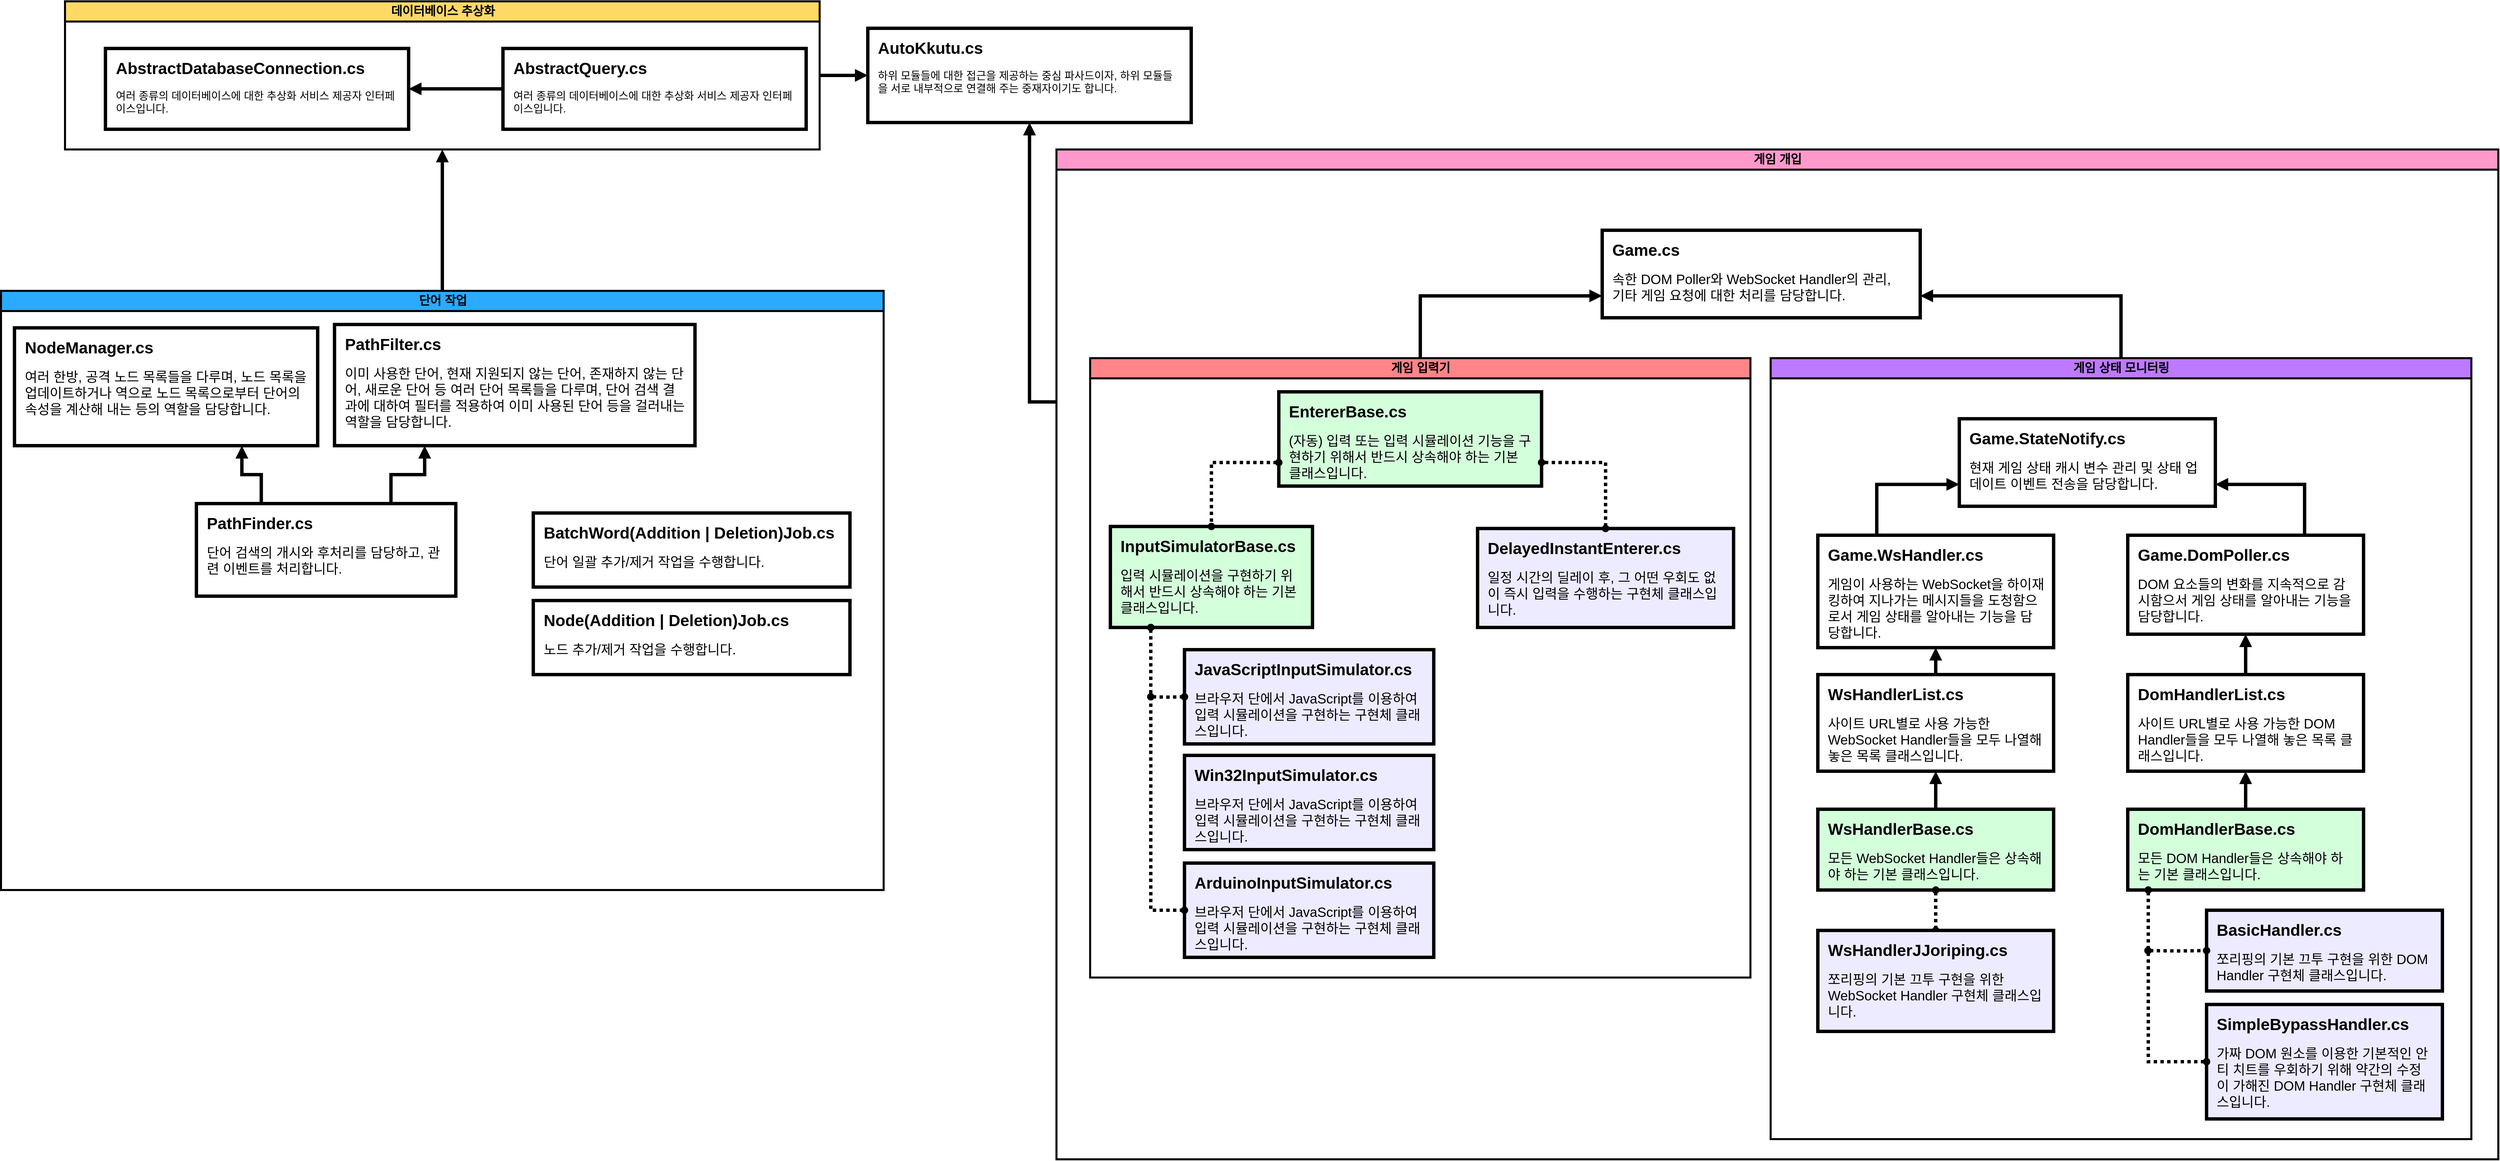 <mxfile version="20.8.16" type="device"><diagram name="페이지-1" id="fgHQ9fO_hzEOgb4aq0hE"><mxGraphModel dx="2620" dy="2237" grid="1" gridSize="10" guides="1" tooltips="1" connect="1" arrows="1" fold="1" page="1" pageScale="1" pageWidth="827" pageHeight="1169" math="0" shadow="0"><root><mxCell id="0"/><mxCell id="1" parent="0"/><mxCell id="P1m3fNYwB6Vy7YixKsr0-68" style="edgeStyle=orthogonalEdgeStyle;rounded=0;orthogonalLoop=1;jettySize=auto;html=1;strokeWidth=5;fontSize=18;startArrow=block;startFill=1;endArrow=none;endFill=0;entryX=0;entryY=0.25;entryDx=0;entryDy=0;" parent="1" source="P1m3fNYwB6Vy7YixKsr0-1" target="P1m3fNYwB6Vy7YixKsr0-50" edge="1"><mxGeometry relative="1" as="geometry"><mxPoint x="1130" y="630" as="targetPoint"/></mxGeometry></mxCell><mxCell id="P1m3fNYwB6Vy7YixKsr0-69" style="edgeStyle=orthogonalEdgeStyle;rounded=0;orthogonalLoop=1;jettySize=auto;html=1;entryX=0.5;entryY=0;entryDx=0;entryDy=0;strokeWidth=5;fontSize=18;startArrow=block;startFill=1;endArrow=none;endFill=0;exitX=0.5;exitY=1;exitDx=0;exitDy=0;" parent="1" source="AHCl4RnT2dMeorG8X0ah-171" target="P1m3fNYwB6Vy7YixKsr0-47" edge="1"><mxGeometry relative="1" as="geometry"><mxPoint x="895" y="360" as="sourcePoint"/></mxGeometry></mxCell><mxCell id="P1m3fNYwB6Vy7YixKsr0-1" value="&lt;h1&gt;AutoKkutu.cs&lt;/h1&gt;&lt;p&gt;&lt;span style=&quot;font-size: 16px;&quot;&gt;하위 모듈들에 대한 접근을 제공하는 중심 파사드이자, 하위 모듈들을 서로 내부적으로 연결해 주는 중재자이기도 합니다.&lt;/span&gt;&lt;/p&gt;" style="text;html=1;strokeColor=default;fillColor=none;spacing=15;spacingTop=-20;whiteSpace=wrap;overflow=hidden;rounded=0;strokeWidth=5;perimeterSpacing=0;glass=0;shadow=0;" parent="1" vertex="1"><mxGeometry x="950" y="30" width="480" height="140" as="geometry"/></mxCell><mxCell id="P1m3fNYwB6Vy7YixKsr0-47" value="단어 작업" style="swimlane;rounded=0;shadow=0;glass=0;labelBackgroundColor=none;labelBorderColor=none;sketch=0;fillStyle=auto;strokeColor=default;strokeWidth=3;fontSize=18;fillColor=#2BAAFF;gradientColor=none;html=1;swimlaneFillColor=none;startSize=30;" parent="1" vertex="1"><mxGeometry x="-336.5" y="420" width="1310" height="890" as="geometry"/></mxCell><mxCell id="P1m3fNYwB6Vy7YixKsr0-4" value="&lt;h1&gt;PathFinder.cs&lt;/h1&gt;&lt;p&gt;&lt;font style=&quot;font-size: 20px;&quot;&gt;단어 검색의 개시와 후처리를 담당하고, 관련 이벤트를 처리합니다.&lt;/font&gt;&lt;/p&gt;" style="text;html=1;strokeColor=default;fillColor=none;spacing=15;spacingTop=-20;whiteSpace=wrap;overflow=hidden;rounded=0;strokeWidth=5;perimeterSpacing=0;glass=0;shadow=0;" parent="P1m3fNYwB6Vy7YixKsr0-47" vertex="1"><mxGeometry x="290" y="316" width="385" height="137.5" as="geometry"/></mxCell><mxCell id="P1m3fNYwB6Vy7YixKsr0-39" value="" style="edgeStyle=orthogonalEdgeStyle;rounded=0;orthogonalLoop=1;jettySize=auto;html=1;exitX=0.25;exitY=1;exitDx=0;exitDy=0;entryX=0.75;entryY=0;entryDx=0;entryDy=0;fontSize=18;startArrow=block;startFill=1;endArrow=none;endFill=1;strokeWidth=5;" parent="P1m3fNYwB6Vy7YixKsr0-47" source="AHCl4RnT2dMeorG8X0ah-166" target="P1m3fNYwB6Vy7YixKsr0-4" edge="1"><mxGeometry relative="1" as="geometry"><mxPoint x="1110" y="82.5" as="sourcePoint"/><mxPoint x="580" y="257.5" as="targetPoint"/></mxGeometry></mxCell><mxCell id="AHCl4RnT2dMeorG8X0ah-166" value="&lt;h1&gt;PathFilter.cs&lt;/h1&gt;&lt;p&gt;&lt;font style=&quot;font-size: 20px;&quot;&gt;이미 사용한 단어, 현재 지원되지 않는 단어, 존재하지 않는 단어, 새로운 단어 등 여러 단어 목록들을 다루며, 단어 검색 결과에 대하여 필터를 적용하여 이미 사용된 단어 등을 걸러내는 역할을 담당합니다.&lt;/font&gt;&lt;/p&gt;" style="text;html=1;strokeColor=default;fillColor=none;spacing=15;spacingTop=-20;whiteSpace=wrap;overflow=hidden;rounded=0;strokeWidth=5;perimeterSpacing=0;glass=0;shadow=0;" vertex="1" parent="P1m3fNYwB6Vy7YixKsr0-47"><mxGeometry x="495" y="50" width="535" height="180" as="geometry"/></mxCell><mxCell id="AHCl4RnT2dMeorG8X0ah-167" value="&lt;h1&gt;NodeManager.cs&lt;/h1&gt;&lt;p&gt;&lt;font style=&quot;font-size: 20px;&quot;&gt;여러 한방, 공격 노드 목록들을 다루며, 노드 목록을 업데이트하거나 역으로 노드 목록으로부터 단어의 속성을 계산해 내는 등의 역할을 담당합니다.&lt;/font&gt;&lt;/p&gt;" style="text;html=1;strokeColor=default;fillColor=none;spacing=15;spacingTop=-20;whiteSpace=wrap;overflow=hidden;rounded=0;strokeWidth=5;perimeterSpacing=0;glass=0;shadow=0;" vertex="1" parent="P1m3fNYwB6Vy7YixKsr0-47"><mxGeometry x="20" y="55" width="450" height="175" as="geometry"/></mxCell><mxCell id="AHCl4RnT2dMeorG8X0ah-168" value="" style="edgeStyle=orthogonalEdgeStyle;rounded=0;orthogonalLoop=1;jettySize=auto;html=1;exitX=0.75;exitY=1;exitDx=0;exitDy=0;entryX=0.25;entryY=0;entryDx=0;entryDy=0;fontSize=18;startArrow=block;startFill=1;endArrow=none;endFill=1;strokeWidth=5;" edge="1" parent="P1m3fNYwB6Vy7YixKsr0-47" source="AHCl4RnT2dMeorG8X0ah-167" target="P1m3fNYwB6Vy7YixKsr0-4"><mxGeometry relative="1" as="geometry"><mxPoint x="617.5" y="210" as="sourcePoint"/><mxPoint x="658.75" y="510" as="targetPoint"/></mxGeometry></mxCell><mxCell id="AHCl4RnT2dMeorG8X0ah-179" value="&lt;h1&gt;BatchWord(Addition | Deletion)Job.cs&lt;/h1&gt;&lt;p&gt;&lt;font style=&quot;font-size: 20px;&quot;&gt;단어 일괄 추가/제거 작업을 수행합니다.&lt;/font&gt;&lt;/p&gt;" style="text;html=1;strokeColor=default;fillColor=none;spacing=15;spacingTop=-20;whiteSpace=wrap;overflow=hidden;rounded=0;strokeWidth=5;perimeterSpacing=0;glass=0;shadow=0;" vertex="1" parent="P1m3fNYwB6Vy7YixKsr0-47"><mxGeometry x="790" y="330" width="470" height="110" as="geometry"/></mxCell><mxCell id="AHCl4RnT2dMeorG8X0ah-180" value="&lt;h1&gt;Node(Addition | Deletion)Job.cs&lt;/h1&gt;&lt;p&gt;&lt;font style=&quot;font-size: 20px;&quot;&gt;노드 추가/제거 작업을 수행합니다.&lt;/font&gt;&lt;/p&gt;" style="text;html=1;strokeColor=default;fillColor=none;spacing=15;spacingTop=-20;whiteSpace=wrap;overflow=hidden;rounded=0;strokeWidth=5;perimeterSpacing=0;glass=0;shadow=0;" vertex="1" parent="P1m3fNYwB6Vy7YixKsr0-47"><mxGeometry x="790" y="460" width="470" height="110" as="geometry"/></mxCell><mxCell id="P1m3fNYwB6Vy7YixKsr0-50" value="게임 개입" style="swimlane;rounded=0;shadow=0;glass=0;labelBackgroundColor=none;labelBorderColor=none;sketch=0;fillStyle=auto;strokeColor=default;strokeWidth=3;fontSize=18;fillColor=#FF99CC;gradientColor=none;html=1;swimlaneFillColor=none;startSize=30;" parent="1" vertex="1"><mxGeometry x="1230" y="210" width="2140" height="1500" as="geometry"/></mxCell><mxCell id="P1m3fNYwB6Vy7YixKsr0-58" style="edgeStyle=orthogonalEdgeStyle;rounded=0;orthogonalLoop=1;jettySize=auto;html=1;entryX=0.5;entryY=0;entryDx=0;entryDy=0;strokeWidth=5;fontSize=18;startArrow=block;startFill=1;endArrow=none;endFill=0;exitX=0;exitY=0.75;exitDx=0;exitDy=0;" parent="P1m3fNYwB6Vy7YixKsr0-50" source="AHCl4RnT2dMeorG8X0ah-11" target="AHCl4RnT2dMeorG8X0ah-96" edge="1"><mxGeometry relative="1" as="geometry"><mxPoint x="295" y="240" as="targetPoint"/></mxGeometry></mxCell><mxCell id="AHCl4RnT2dMeorG8X0ah-11" value="&lt;h1&gt;Game.cs&lt;/h1&gt;&lt;p&gt;&lt;font style=&quot;font-size: 20px;&quot;&gt;속한 DOM Poller와 WebSocket Handler의 관리,&lt;br&gt;기타 게임 요청에 대한 처리를 담당합니다.&lt;/font&gt;&lt;/p&gt;" style="text;html=1;strokeColor=default;fillColor=none;spacing=15;spacingTop=-20;whiteSpace=wrap;overflow=hidden;rounded=0;strokeWidth=5;perimeterSpacing=0;glass=0;shadow=0;" vertex="1" parent="P1m3fNYwB6Vy7YixKsr0-50"><mxGeometry x="810" y="120" width="472" height="130" as="geometry"/></mxCell><mxCell id="AHCl4RnT2dMeorG8X0ah-34" style="edgeStyle=orthogonalEdgeStyle;rounded=0;orthogonalLoop=1;jettySize=auto;html=1;strokeWidth=5;fontSize=18;startArrow=block;startFill=1;endArrow=none;endFill=0;exitX=1;exitY=0.75;exitDx=0;exitDy=0;entryX=0.5;entryY=0;entryDx=0;entryDy=0;" edge="1" parent="P1m3fNYwB6Vy7YixKsr0-50" source="AHCl4RnT2dMeorG8X0ah-11" target="AHCl4RnT2dMeorG8X0ah-132"><mxGeometry relative="1" as="geometry"><mxPoint x="685" y="310.0" as="sourcePoint"/><mxPoint x="1487" y="231" as="targetPoint"/></mxGeometry></mxCell><mxCell id="AHCl4RnT2dMeorG8X0ah-96" value="게임 입력기" style="swimlane;rounded=0;shadow=0;glass=0;labelBackgroundColor=none;labelBorderColor=none;sketch=0;fillStyle=auto;strokeColor=default;strokeWidth=3;fontSize=18;fillColor=#FF8589;gradientColor=none;html=1;swimlaneFillColor=none;startSize=30;" vertex="1" parent="P1m3fNYwB6Vy7YixKsr0-50"><mxGeometry x="50" y="310" width="980" height="920" as="geometry"/></mxCell><mxCell id="AHCl4RnT2dMeorG8X0ah-101" value="&lt;h1&gt;EntererBase.cs&lt;/h1&gt;&lt;p&gt;&lt;font style=&quot;font-size: 20px;&quot;&gt;(자동) 입력 또는 입력 시뮬레이션 기능을 구현하기 위해서 반드시 상속해야 하는 기본 클래스입니다.&lt;/font&gt;&lt;/p&gt;" style="text;html=1;strokeColor=default;fillColor=#D4FFDB;spacing=15;spacingTop=-20;whiteSpace=wrap;overflow=hidden;rounded=0;strokeWidth=5;perimeterSpacing=0;glass=0;shadow=0;" vertex="1" parent="AHCl4RnT2dMeorG8X0ah-96"><mxGeometry x="280" y="50" width="390" height="140" as="geometry"/></mxCell><mxCell id="AHCl4RnT2dMeorG8X0ah-120" value="&lt;h1&gt;DelayedInstantEnterer.cs&lt;/h1&gt;&lt;p&gt;&lt;font style=&quot;font-size: 20px;&quot;&gt;일정 시간의 딜레이 후, 그 어떤 우회도 없이 즉시 입력을 수행하는 구현체 클래스입니다.&lt;/font&gt;&lt;/p&gt;" style="text;html=1;strokeColor=default;fillColor=#EDEBFF;spacing=15;spacingTop=-20;whiteSpace=wrap;overflow=hidden;rounded=0;strokeWidth=5;perimeterSpacing=0;glass=0;shadow=0;" vertex="1" parent="AHCl4RnT2dMeorG8X0ah-96"><mxGeometry x="575" y="253" width="380" height="147" as="geometry"/></mxCell><mxCell id="AHCl4RnT2dMeorG8X0ah-121" value="&lt;h1&gt;InputSimulatorBase.cs&lt;/h1&gt;&lt;p&gt;&lt;font style=&quot;font-size: 20px;&quot;&gt;입력 시뮬레이션을 구현하기 위해서 반드시 상속해야 하는 기본 클래스입니다.&lt;/font&gt;&lt;/p&gt;" style="text;html=1;strokeColor=default;fillColor=#D4FFDB;spacing=15;spacingTop=-20;whiteSpace=wrap;overflow=hidden;rounded=0;strokeWidth=5;perimeterSpacing=0;glass=0;shadow=0;" vertex="1" parent="AHCl4RnT2dMeorG8X0ah-96"><mxGeometry x="30" y="250" width="300" height="150" as="geometry"/></mxCell><mxCell id="AHCl4RnT2dMeorG8X0ah-122" value="&lt;h1&gt;JavaScriptInputSimulator.cs&lt;/h1&gt;&lt;p&gt;&lt;font style=&quot;font-size: 20px;&quot;&gt;브라우저 단에서 JavaScript를 이용하여 입력 시뮬레이션을 구현하는 구현체 클래스입니다.&lt;/font&gt;&lt;/p&gt;" style="text;html=1;strokeColor=default;fillColor=#EDEBFF;spacing=15;spacingTop=-20;whiteSpace=wrap;overflow=hidden;rounded=0;strokeWidth=5;perimeterSpacing=0;glass=0;shadow=0;" vertex="1" parent="AHCl4RnT2dMeorG8X0ah-96"><mxGeometry x="140" y="433" width="370" height="140" as="geometry"/></mxCell><mxCell id="AHCl4RnT2dMeorG8X0ah-123" style="edgeStyle=orthogonalEdgeStyle;rounded=0;orthogonalLoop=1;jettySize=auto;html=1;entryX=0.5;entryY=0;entryDx=0;entryDy=0;strokeWidth=5;fontSize=18;startArrow=oval;startFill=1;endArrow=oval;endFill=1;strokeColor=#000000;dashed=1;dashPattern=1 1;exitX=0;exitY=0.75;exitDx=0;exitDy=0;" edge="1" parent="AHCl4RnT2dMeorG8X0ah-96" source="AHCl4RnT2dMeorG8X0ah-101" target="AHCl4RnT2dMeorG8X0ah-121"><mxGeometry relative="1" as="geometry"><mxPoint x="180" y="50" as="sourcePoint"/><mxPoint x="70" y="944" as="targetPoint"/></mxGeometry></mxCell><mxCell id="AHCl4RnT2dMeorG8X0ah-124" style="edgeStyle=orthogonalEdgeStyle;rounded=0;orthogonalLoop=1;jettySize=auto;html=1;entryX=0;entryY=0.5;entryDx=0;entryDy=0;strokeWidth=5;fontSize=18;startArrow=oval;startFill=1;endArrow=oval;endFill=1;strokeColor=#000000;dashed=1;dashPattern=1 1;" edge="1" parent="AHCl4RnT2dMeorG8X0ah-96" target="AHCl4RnT2dMeorG8X0ah-122"><mxGeometry relative="1" as="geometry"><mxPoint x="90" y="503" as="sourcePoint"/><mxPoint x="390" y="594" as="targetPoint"/></mxGeometry></mxCell><mxCell id="AHCl4RnT2dMeorG8X0ah-125" style="edgeStyle=orthogonalEdgeStyle;rounded=0;orthogonalLoop=1;jettySize=auto;html=1;strokeWidth=5;fontSize=18;startArrow=oval;startFill=1;endArrow=oval;endFill=1;exitX=0.5;exitY=0;exitDx=0;exitDy=0;strokeColor=#000000;dashed=1;dashPattern=1 1;entryX=1;entryY=0.75;entryDx=0;entryDy=0;" edge="1" parent="AHCl4RnT2dMeorG8X0ah-96" source="AHCl4RnT2dMeorG8X0ah-120" target="AHCl4RnT2dMeorG8X0ah-101"><mxGeometry relative="1" as="geometry"><mxPoint x="183.0" y="660" as="sourcePoint"/><mxPoint x="510" y="370" as="targetPoint"/></mxGeometry></mxCell><mxCell id="AHCl4RnT2dMeorG8X0ah-128" value="&lt;h1&gt;Win32InputSimulator.cs&lt;/h1&gt;&lt;p&gt;&lt;font style=&quot;font-size: 20px;&quot;&gt;브라우저 단에서 JavaScript를 이용하여 입력 시뮬레이션을 구현하는 구현체 클래스입니다.&lt;/font&gt;&lt;/p&gt;" style="text;html=1;strokeColor=default;fillColor=#EDEBFF;spacing=15;spacingTop=-20;whiteSpace=wrap;overflow=hidden;rounded=0;strokeWidth=5;perimeterSpacing=0;glass=0;shadow=0;" vertex="1" parent="AHCl4RnT2dMeorG8X0ah-96"><mxGeometry x="140" y="590" width="370" height="140" as="geometry"/></mxCell><mxCell id="AHCl4RnT2dMeorG8X0ah-129" value="&lt;h1&gt;ArduinoInputSimulator.cs&lt;/h1&gt;&lt;p&gt;&lt;font style=&quot;font-size: 20px;&quot;&gt;브라우저 단에서 JavaScript를 이용하여 입력 시뮬레이션을 구현하는 구현체 클래스입니다.&lt;/font&gt;&lt;/p&gt;" style="text;html=1;strokeColor=default;fillColor=#EDEBFF;spacing=15;spacingTop=-20;whiteSpace=wrap;overflow=hidden;rounded=0;strokeWidth=5;perimeterSpacing=0;glass=0;shadow=0;" vertex="1" parent="AHCl4RnT2dMeorG8X0ah-96"><mxGeometry x="140" y="750" width="370" height="140" as="geometry"/></mxCell><mxCell id="AHCl4RnT2dMeorG8X0ah-130" style="edgeStyle=orthogonalEdgeStyle;rounded=0;orthogonalLoop=1;jettySize=auto;html=1;entryX=0;entryY=0.5;entryDx=0;entryDy=0;strokeWidth=5;fontSize=18;startArrow=oval;startFill=1;endArrow=oval;endFill=1;strokeColor=#000000;dashed=1;dashPattern=1 1;exitX=0.5;exitY=1;exitDx=0;exitDy=0;" edge="1" parent="AHCl4RnT2dMeorG8X0ah-96" target="AHCl4RnT2dMeorG8X0ah-129"><mxGeometry relative="1" as="geometry"><mxPoint x="90" y="400" as="sourcePoint"/><mxPoint x="150" y="670" as="targetPoint"/><Array as="points"><mxPoint x="90" y="820"/></Array></mxGeometry></mxCell><mxCell id="AHCl4RnT2dMeorG8X0ah-132" value="게임 상태 모니터링" style="swimlane;rounded=0;shadow=0;glass=0;labelBackgroundColor=none;labelBorderColor=none;sketch=0;fillStyle=auto;strokeColor=default;strokeWidth=3;fontSize=18;fillColor=#BD7AFF;gradientColor=none;html=1;swimlaneFillColor=none;startSize=30;" vertex="1" parent="P1m3fNYwB6Vy7YixKsr0-50"><mxGeometry x="1060" y="310" width="1040" height="1160" as="geometry"/></mxCell><mxCell id="AHCl4RnT2dMeorG8X0ah-144" value="&lt;h1&gt;Game.StateNotify.cs&lt;/h1&gt;&lt;p&gt;&lt;font style=&quot;font-size: 20px;&quot;&gt;현재 게임 상태 캐시 변수 관리 및 상태 업데이트 이벤트 전송을 담당합니다.&lt;/font&gt;&lt;/p&gt;" style="text;html=1;strokeColor=default;fillColor=none;spacing=15;spacingTop=-20;whiteSpace=wrap;overflow=hidden;rounded=0;strokeWidth=5;perimeterSpacing=0;glass=0;shadow=0;" vertex="1" parent="AHCl4RnT2dMeorG8X0ah-132"><mxGeometry x="280" y="90" width="380" height="130" as="geometry"/></mxCell><mxCell id="AHCl4RnT2dMeorG8X0ah-145" value="&lt;h1&gt;DomHandlerList.cs&lt;/h1&gt;&lt;p&gt;&lt;font style=&quot;font-size: 20px;&quot;&gt;사이트 URL별로 사용 가능한 DOM Handler들을 모두 나열해 놓은 목록 클래스입니다.&lt;/font&gt;&lt;/p&gt;" style="text;html=1;strokeColor=default;fillColor=none;spacing=15;spacingTop=-20;whiteSpace=wrap;overflow=hidden;rounded=0;strokeWidth=5;perimeterSpacing=0;glass=0;shadow=0;" vertex="1" parent="AHCl4RnT2dMeorG8X0ah-132"><mxGeometry x="530" y="470" width="350" height="143.5" as="geometry"/></mxCell><mxCell id="AHCl4RnT2dMeorG8X0ah-146" value="&lt;h1&gt;Game.DomPoller.cs&lt;/h1&gt;&lt;p&gt;&lt;font style=&quot;font-size: 20px;&quot;&gt;DOM 요소들의 변화를 지속적으로 감시함으서 게임 상태를 알아내는 기능을 담당합니다.&lt;/font&gt;&lt;/p&gt;" style="text;html=1;strokeColor=default;fillColor=none;spacing=15;spacingTop=-20;whiteSpace=wrap;overflow=hidden;rounded=0;strokeWidth=5;perimeterSpacing=0;glass=0;shadow=0;" vertex="1" parent="AHCl4RnT2dMeorG8X0ah-132"><mxGeometry x="530" y="263" width="350" height="147" as="geometry"/></mxCell><mxCell id="AHCl4RnT2dMeorG8X0ah-147" value="&lt;h1&gt;DomHandlerBase.cs&lt;/h1&gt;&lt;p&gt;&lt;font style=&quot;font-size: 20px;&quot;&gt;모든 DOM Handler들은 상속해야 하는 기본 클래스입니다.&lt;/font&gt;&lt;/p&gt;" style="text;html=1;strokeColor=default;fillColor=#D4FFDB;spacing=15;spacingTop=-20;whiteSpace=wrap;overflow=hidden;rounded=0;strokeWidth=5;perimeterSpacing=0;glass=0;shadow=0;" vertex="1" parent="AHCl4RnT2dMeorG8X0ah-132"><mxGeometry x="530" y="670" width="350" height="120" as="geometry"/></mxCell><mxCell id="AHCl4RnT2dMeorG8X0ah-148" value="&lt;h1&gt;WsHandlerList.cs&lt;/h1&gt;&lt;p&gt;&lt;font style=&quot;font-size: 20px;&quot;&gt;사이트 URL별로 사용 가능한 WebSocket Handler들을 모두 나열해 놓은 목록 클래스입니다.&lt;/font&gt;&lt;/p&gt;" style="text;html=1;strokeColor=default;fillColor=none;spacing=15;spacingTop=-20;whiteSpace=wrap;overflow=hidden;rounded=0;strokeWidth=5;perimeterSpacing=0;glass=0;shadow=0;" vertex="1" parent="AHCl4RnT2dMeorG8X0ah-132"><mxGeometry x="70" y="470" width="350" height="143.5" as="geometry"/></mxCell><mxCell id="AHCl4RnT2dMeorG8X0ah-149" value="&lt;h1&gt;Game.WsHandler.cs&lt;/h1&gt;&lt;p&gt;&lt;font style=&quot;font-size: 20px;&quot;&gt;게임이 사용하는 WebSocket을 하이재킹하여 지나가는 메시지들을 도청함으로서 게임 상태를 알아내는 기능을 담당합니다.&lt;/font&gt;&lt;/p&gt;" style="text;html=1;strokeColor=default;fillColor=none;spacing=15;spacingTop=-20;whiteSpace=wrap;overflow=hidden;rounded=0;strokeWidth=5;perimeterSpacing=0;glass=0;shadow=0;" vertex="1" parent="AHCl4RnT2dMeorG8X0ah-132"><mxGeometry x="70" y="263" width="350" height="167" as="geometry"/></mxCell><mxCell id="AHCl4RnT2dMeorG8X0ah-150" value="&lt;h1&gt;WsHandlerBase.cs&lt;/h1&gt;&lt;p&gt;&lt;font style=&quot;font-size: 20px;&quot;&gt;모든 WebSocket Handler들은 상속해야 하는 기본 클래스입니다.&lt;/font&gt;&lt;/p&gt;" style="text;html=1;strokeColor=default;fillColor=#D4FFDB;spacing=15;spacingTop=-20;whiteSpace=wrap;overflow=hidden;rounded=0;strokeWidth=5;perimeterSpacing=0;glass=0;shadow=0;" vertex="1" parent="AHCl4RnT2dMeorG8X0ah-132"><mxGeometry x="70" y="670" width="350" height="120" as="geometry"/></mxCell><mxCell id="AHCl4RnT2dMeorG8X0ah-151" style="edgeStyle=orthogonalEdgeStyle;rounded=0;orthogonalLoop=1;jettySize=auto;html=1;entryX=0.5;entryY=0;entryDx=0;entryDy=0;strokeWidth=5;fontSize=18;startArrow=block;startFill=1;endArrow=none;endFill=0;exitX=0.5;exitY=1;exitDx=0;exitDy=0;" edge="1" parent="AHCl4RnT2dMeorG8X0ah-132" source="AHCl4RnT2dMeorG8X0ah-145" target="AHCl4RnT2dMeorG8X0ah-147"><mxGeometry relative="1" as="geometry"><mxPoint x="-1023" y="233" as="sourcePoint"/><mxPoint x="-1023" y="343" as="targetPoint"/></mxGeometry></mxCell><mxCell id="AHCl4RnT2dMeorG8X0ah-153" style="edgeStyle=orthogonalEdgeStyle;rounded=0;orthogonalLoop=1;jettySize=auto;html=1;entryX=0.5;entryY=0;entryDx=0;entryDy=0;strokeWidth=5;fontSize=18;startArrow=oval;startFill=1;endArrow=oval;endFill=1;exitX=0.5;exitY=1;exitDx=0;exitDy=0;strokeColor=#000000;dashed=1;dashPattern=1 1;" edge="1" parent="AHCl4RnT2dMeorG8X0ah-132" source="AHCl4RnT2dMeorG8X0ah-150" target="AHCl4RnT2dMeorG8X0ah-161"><mxGeometry relative="1" as="geometry"><mxPoint x="-918" y="483" as="sourcePoint"/><mxPoint x="-878" y="508" as="targetPoint"/></mxGeometry></mxCell><mxCell id="AHCl4RnT2dMeorG8X0ah-154" style="edgeStyle=orthogonalEdgeStyle;rounded=0;orthogonalLoop=1;jettySize=auto;html=1;entryX=0.5;entryY=0;entryDx=0;entryDy=0;strokeWidth=5;fontSize=18;startArrow=block;startFill=1;endArrow=none;endFill=0;exitX=0.5;exitY=1;exitDx=0;exitDy=0;" edge="1" parent="AHCl4RnT2dMeorG8X0ah-132" source="AHCl4RnT2dMeorG8X0ah-148" target="AHCl4RnT2dMeorG8X0ah-150"><mxGeometry relative="1" as="geometry"><mxPoint x="-918" y="263.0" as="sourcePoint"/><mxPoint x="-918" y="363.0" as="targetPoint"/></mxGeometry></mxCell><mxCell id="AHCl4RnT2dMeorG8X0ah-155" style="edgeStyle=orthogonalEdgeStyle;rounded=0;orthogonalLoop=1;jettySize=auto;html=1;strokeWidth=5;fontSize=18;startArrow=block;startFill=1;endArrow=none;endFill=0;exitX=0.5;exitY=1;exitDx=0;exitDy=0;entryX=0.5;entryY=0;entryDx=0;entryDy=0;" edge="1" parent="AHCl4RnT2dMeorG8X0ah-132" source="AHCl4RnT2dMeorG8X0ah-149" target="AHCl4RnT2dMeorG8X0ah-148"><mxGeometry relative="1" as="geometry"><mxPoint x="-908" y="273.0" as="sourcePoint"/><mxPoint x="-1253" y="93" as="targetPoint"/></mxGeometry></mxCell><mxCell id="AHCl4RnT2dMeorG8X0ah-156" style="edgeStyle=orthogonalEdgeStyle;rounded=0;orthogonalLoop=1;jettySize=auto;html=1;strokeWidth=5;fontSize=18;startArrow=block;startFill=1;endArrow=none;endFill=0;exitX=0;exitY=0.75;exitDx=0;exitDy=0;entryX=0.25;entryY=0;entryDx=0;entryDy=0;" edge="1" parent="AHCl4RnT2dMeorG8X0ah-132" source="AHCl4RnT2dMeorG8X0ah-144" target="AHCl4RnT2dMeorG8X0ah-149"><mxGeometry relative="1" as="geometry"><mxPoint x="-1318" y="35" as="sourcePoint"/><mxPoint x="-1318" y="145.0" as="targetPoint"/></mxGeometry></mxCell><mxCell id="AHCl4RnT2dMeorG8X0ah-143" style="edgeStyle=orthogonalEdgeStyle;rounded=0;orthogonalLoop=1;jettySize=auto;html=1;entryX=0.5;entryY=0;entryDx=0;entryDy=0;strokeWidth=5;fontSize=18;startArrow=block;startFill=1;endArrow=none;endFill=0;exitX=0.5;exitY=1;exitDx=0;exitDy=0;" edge="1" parent="AHCl4RnT2dMeorG8X0ah-132" source="AHCl4RnT2dMeorG8X0ah-146" target="AHCl4RnT2dMeorG8X0ah-145"><mxGeometry relative="1" as="geometry"><mxPoint x="-1346" y="-184" as="sourcePoint"/></mxGeometry></mxCell><mxCell id="AHCl4RnT2dMeorG8X0ah-157" style="edgeStyle=orthogonalEdgeStyle;rounded=0;orthogonalLoop=1;jettySize=auto;html=1;strokeWidth=5;fontSize=18;startArrow=block;startFill=1;endArrow=none;endFill=0;exitX=1;exitY=0.75;exitDx=0;exitDy=0;entryX=0.75;entryY=0;entryDx=0;entryDy=0;" edge="1" parent="AHCl4RnT2dMeorG8X0ah-132" source="AHCl4RnT2dMeorG8X0ah-144" target="AHCl4RnT2dMeorG8X0ah-146"><mxGeometry relative="1" as="geometry"><mxPoint x="-1308" y="45" as="sourcePoint"/><mxPoint x="760" y="190" as="targetPoint"/></mxGeometry></mxCell><mxCell id="AHCl4RnT2dMeorG8X0ah-159" value="&lt;h1&gt;BasicHandler.cs&lt;/h1&gt;&lt;p&gt;&lt;font style=&quot;font-size: 20px;&quot;&gt;쪼리핑의 기본 끄투 구현을 위한 DOM Handler 구현체 클래스입니다.&lt;/font&gt;&lt;/p&gt;" style="text;html=1;strokeColor=default;fillColor=#EDEBFF;spacing=15;spacingTop=-20;whiteSpace=wrap;overflow=hidden;rounded=0;strokeWidth=5;perimeterSpacing=0;glass=0;shadow=0;" vertex="1" parent="AHCl4RnT2dMeorG8X0ah-132"><mxGeometry x="647" y="820" width="350" height="120" as="geometry"/></mxCell><mxCell id="AHCl4RnT2dMeorG8X0ah-160" value="&lt;h1&gt;SimpleBypassHandler.cs&lt;/h1&gt;&lt;p&gt;&lt;font style=&quot;font-size: 20px;&quot;&gt;가짜 DOM 원소를 이용한 기본적인 안티 치트를 우회하기 위해 약간의 수정이 가해진 DOM Handler 구현체 클래스입니다.&lt;/font&gt;&lt;/p&gt;" style="text;html=1;strokeColor=default;fillColor=#EDEBFF;spacing=15;spacingTop=-20;whiteSpace=wrap;overflow=hidden;rounded=0;strokeWidth=5;perimeterSpacing=0;glass=0;shadow=0;" vertex="1" parent="AHCl4RnT2dMeorG8X0ah-132"><mxGeometry x="647" y="960" width="350" height="170" as="geometry"/></mxCell><mxCell id="AHCl4RnT2dMeorG8X0ah-161" value="&lt;h1&gt;WsHandlerJJoriping.cs&lt;/h1&gt;&lt;p&gt;&lt;font style=&quot;font-size: 20px;&quot;&gt;쪼리핑의 기본 끄투 구현을 위한 WebSocket Handler 구현체 클래스입니다.&lt;/font&gt;&lt;/p&gt;" style="text;html=1;strokeColor=default;fillColor=#EDEBFF;spacing=15;spacingTop=-20;whiteSpace=wrap;overflow=hidden;rounded=0;strokeWidth=5;perimeterSpacing=0;glass=0;shadow=0;" vertex="1" parent="AHCl4RnT2dMeorG8X0ah-132"><mxGeometry x="70" y="850" width="350" height="150" as="geometry"/></mxCell><mxCell id="AHCl4RnT2dMeorG8X0ah-164" style="edgeStyle=orthogonalEdgeStyle;rounded=0;orthogonalLoop=1;jettySize=auto;html=1;entryX=0;entryY=0.5;entryDx=0;entryDy=0;strokeWidth=5;fontSize=18;startArrow=oval;startFill=1;endArrow=oval;endFill=1;strokeColor=#000000;dashed=1;dashPattern=1 1;exitX=0.087;exitY=1;exitDx=0;exitDy=0;exitPerimeter=0;" edge="1" parent="AHCl4RnT2dMeorG8X0ah-132" source="AHCl4RnT2dMeorG8X0ah-147" target="AHCl4RnT2dMeorG8X0ah-160"><mxGeometry relative="1" as="geometry"><mxPoint x="500" y="810" as="sourcePoint"/><mxPoint x="382" y="1157" as="targetPoint"/></mxGeometry></mxCell><mxCell id="AHCl4RnT2dMeorG8X0ah-163" style="edgeStyle=orthogonalEdgeStyle;rounded=0;orthogonalLoop=1;jettySize=auto;html=1;entryX=0;entryY=0.5;entryDx=0;entryDy=0;strokeWidth=5;fontSize=18;startArrow=oval;startFill=1;endArrow=oval;endFill=1;strokeColor=#000000;dashed=1;dashPattern=1 1;" edge="1" parent="AHCl4RnT2dMeorG8X0ah-132" target="AHCl4RnT2dMeorG8X0ah-159"><mxGeometry relative="1" as="geometry"><mxPoint x="560" y="880" as="sourcePoint"/><mxPoint x="582" y="880" as="targetPoint"/></mxGeometry></mxCell><mxCell id="AHCl4RnT2dMeorG8X0ah-170" style="edgeStyle=orthogonalEdgeStyle;rounded=0;orthogonalLoop=1;jettySize=auto;html=1;entryX=1;entryY=0.5;entryDx=0;entryDy=0;strokeWidth=5;fontSize=18;startArrow=block;startFill=1;endArrow=none;endFill=0;exitX=0;exitY=0.5;exitDx=0;exitDy=0;" edge="1" parent="1" source="P1m3fNYwB6Vy7YixKsr0-1" target="AHCl4RnT2dMeorG8X0ah-171"><mxGeometry relative="1" as="geometry"><mxPoint x="835" y="450" as="sourcePoint"/><mxPoint x="895" y="240" as="targetPoint"/></mxGeometry></mxCell><mxCell id="AHCl4RnT2dMeorG8X0ah-171" value="데이터베이스 추상화" style="swimlane;rounded=0;shadow=0;glass=0;labelBackgroundColor=none;labelBorderColor=none;sketch=0;fillStyle=auto;strokeColor=default;strokeWidth=3;fontSize=18;fillColor=#FFD966;gradientColor=none;html=1;swimlaneFillColor=none;startSize=30;" vertex="1" parent="1"><mxGeometry x="-241.5" y="-10" width="1120" height="220" as="geometry"/></mxCell><mxCell id="AHCl4RnT2dMeorG8X0ah-176" value="" style="edgeStyle=orthogonalEdgeStyle;rounded=0;orthogonalLoop=1;jettySize=auto;html=1;exitX=1;exitY=0.5;exitDx=0;exitDy=0;fontSize=18;startArrow=block;startFill=1;endArrow=none;endFill=1;strokeWidth=5;entryX=0;entryY=0.5;entryDx=0;entryDy=0;" edge="1" parent="AHCl4RnT2dMeorG8X0ah-171" source="AHCl4RnT2dMeorG8X0ah-177" target="AHCl4RnT2dMeorG8X0ah-178"><mxGeometry relative="1" as="geometry"><mxPoint x="357.5" y="195" as="sourcePoint"/><mxPoint x="610" y="210" as="targetPoint"/></mxGeometry></mxCell><mxCell id="AHCl4RnT2dMeorG8X0ah-177" value="&lt;h1&gt;AbstractDatabaseConnection.cs&lt;/h1&gt;&lt;p&gt;&lt;span style=&quot;font-size: 16px;&quot;&gt;여러 종류의 데이터베이스에 대한 추상화 서비스 제공자 인터페이스입니다.&lt;/span&gt;&lt;/p&gt;" style="text;html=1;strokeColor=default;fillColor=none;spacing=15;spacingTop=-20;whiteSpace=wrap;overflow=hidden;rounded=0;strokeWidth=5;perimeterSpacing=0;glass=0;shadow=0;" vertex="1" parent="AHCl4RnT2dMeorG8X0ah-171"><mxGeometry x="60" y="70" width="450" height="120" as="geometry"/></mxCell><mxCell id="AHCl4RnT2dMeorG8X0ah-178" value="&lt;h1&gt;AbstractQuery.cs&lt;/h1&gt;&lt;p&gt;&lt;span style=&quot;font-size: 16px;&quot;&gt;여러 종류의 데이터베이스에 대한 추상화 서비스 제공자 인터페이스입니다.&lt;/span&gt;&lt;/p&gt;" style="text;html=1;strokeColor=default;fillColor=none;spacing=15;spacingTop=-20;whiteSpace=wrap;overflow=hidden;rounded=0;strokeWidth=5;perimeterSpacing=0;glass=0;shadow=0;" vertex="1" parent="AHCl4RnT2dMeorG8X0ah-171"><mxGeometry x="650" y="70" width="450" height="120" as="geometry"/></mxCell></root></mxGraphModel></diagram></mxfile>